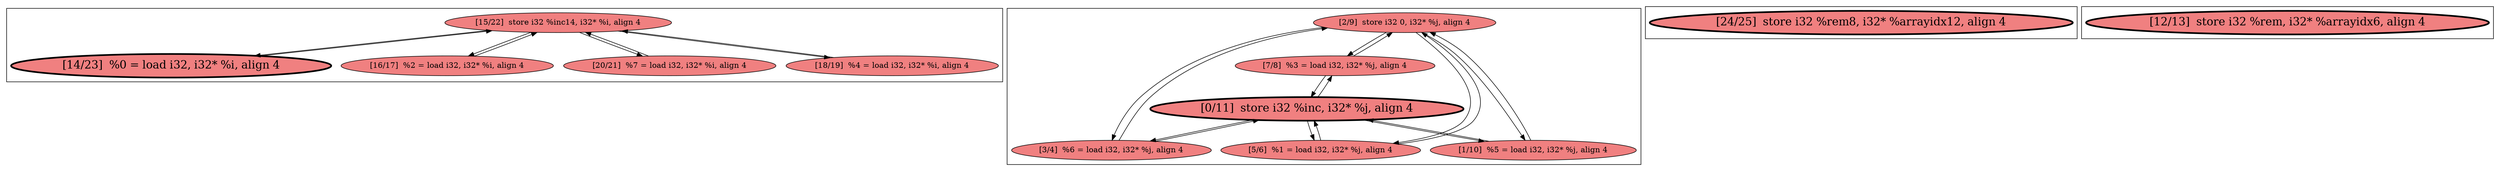 
digraph G {



node232->node231 [ ]
node230->node232 [ ]
node231->node232 [ ]
node223->node220 [ ]
node232->node230 [ ]
node224->node221 [ ]
node221->node223 [ ]
node223->node221 [ ]
node223->node222 [ ]
node224->node225 [ ]
node232->node228 [ ]
node228->node232 [ ]
node232->node229 [ ]
node220->node223 [ ]
node224->node222 [ ]
node223->node225 [ ]
node222->node223 [ ]
node221->node224 [ ]
node222->node224 [ ]
node225->node223 [ ]
node229->node232 [ ]
node220->node224 [ ]
node225->node224 [ ]
node224->node220 [ ]


subgraph cluster3 {


node230 [fillcolor=lightcoral,label="[16/17]  %2 = load i32, i32* %i, align 4",shape=ellipse,style=filled ]
node232 [fillcolor=lightcoral,label="[15/22]  store i32 %inc14, i32* %i, align 4",shape=ellipse,style=filled ]
node231 [penwidth=3.0,fontsize=20,fillcolor=lightcoral,label="[14/23]  %0 = load i32, i32* %i, align 4",shape=ellipse,style=filled ]
node228 [fillcolor=lightcoral,label="[20/21]  %7 = load i32, i32* %i, align 4",shape=ellipse,style=filled ]
node229 [fillcolor=lightcoral,label="[18/19]  %4 = load i32, i32* %i, align 4",shape=ellipse,style=filled ]



}

subgraph cluster2 {


node227 [penwidth=3.0,fontsize=20,fillcolor=lightcoral,label="[24/25]  store i32 %rem8, i32* %arrayidx12, align 4",shape=ellipse,style=filled ]



}

subgraph cluster0 {


node225 [fillcolor=lightcoral,label="[1/10]  %5 = load i32, i32* %j, align 4",shape=ellipse,style=filled ]
node222 [fillcolor=lightcoral,label="[5/6]  %1 = load i32, i32* %j, align 4",shape=ellipse,style=filled ]
node223 [fillcolor=lightcoral,label="[2/9]  store i32 0, i32* %j, align 4",shape=ellipse,style=filled ]
node220 [fillcolor=lightcoral,label="[7/8]  %3 = load i32, i32* %j, align 4",shape=ellipse,style=filled ]
node224 [penwidth=3.0,fontsize=20,fillcolor=lightcoral,label="[0/11]  store i32 %inc, i32* %j, align 4",shape=ellipse,style=filled ]
node221 [fillcolor=lightcoral,label="[3/4]  %6 = load i32, i32* %j, align 4",shape=ellipse,style=filled ]



}

subgraph cluster1 {


node226 [penwidth=3.0,fontsize=20,fillcolor=lightcoral,label="[12/13]  store i32 %rem, i32* %arrayidx6, align 4",shape=ellipse,style=filled ]



}

}
